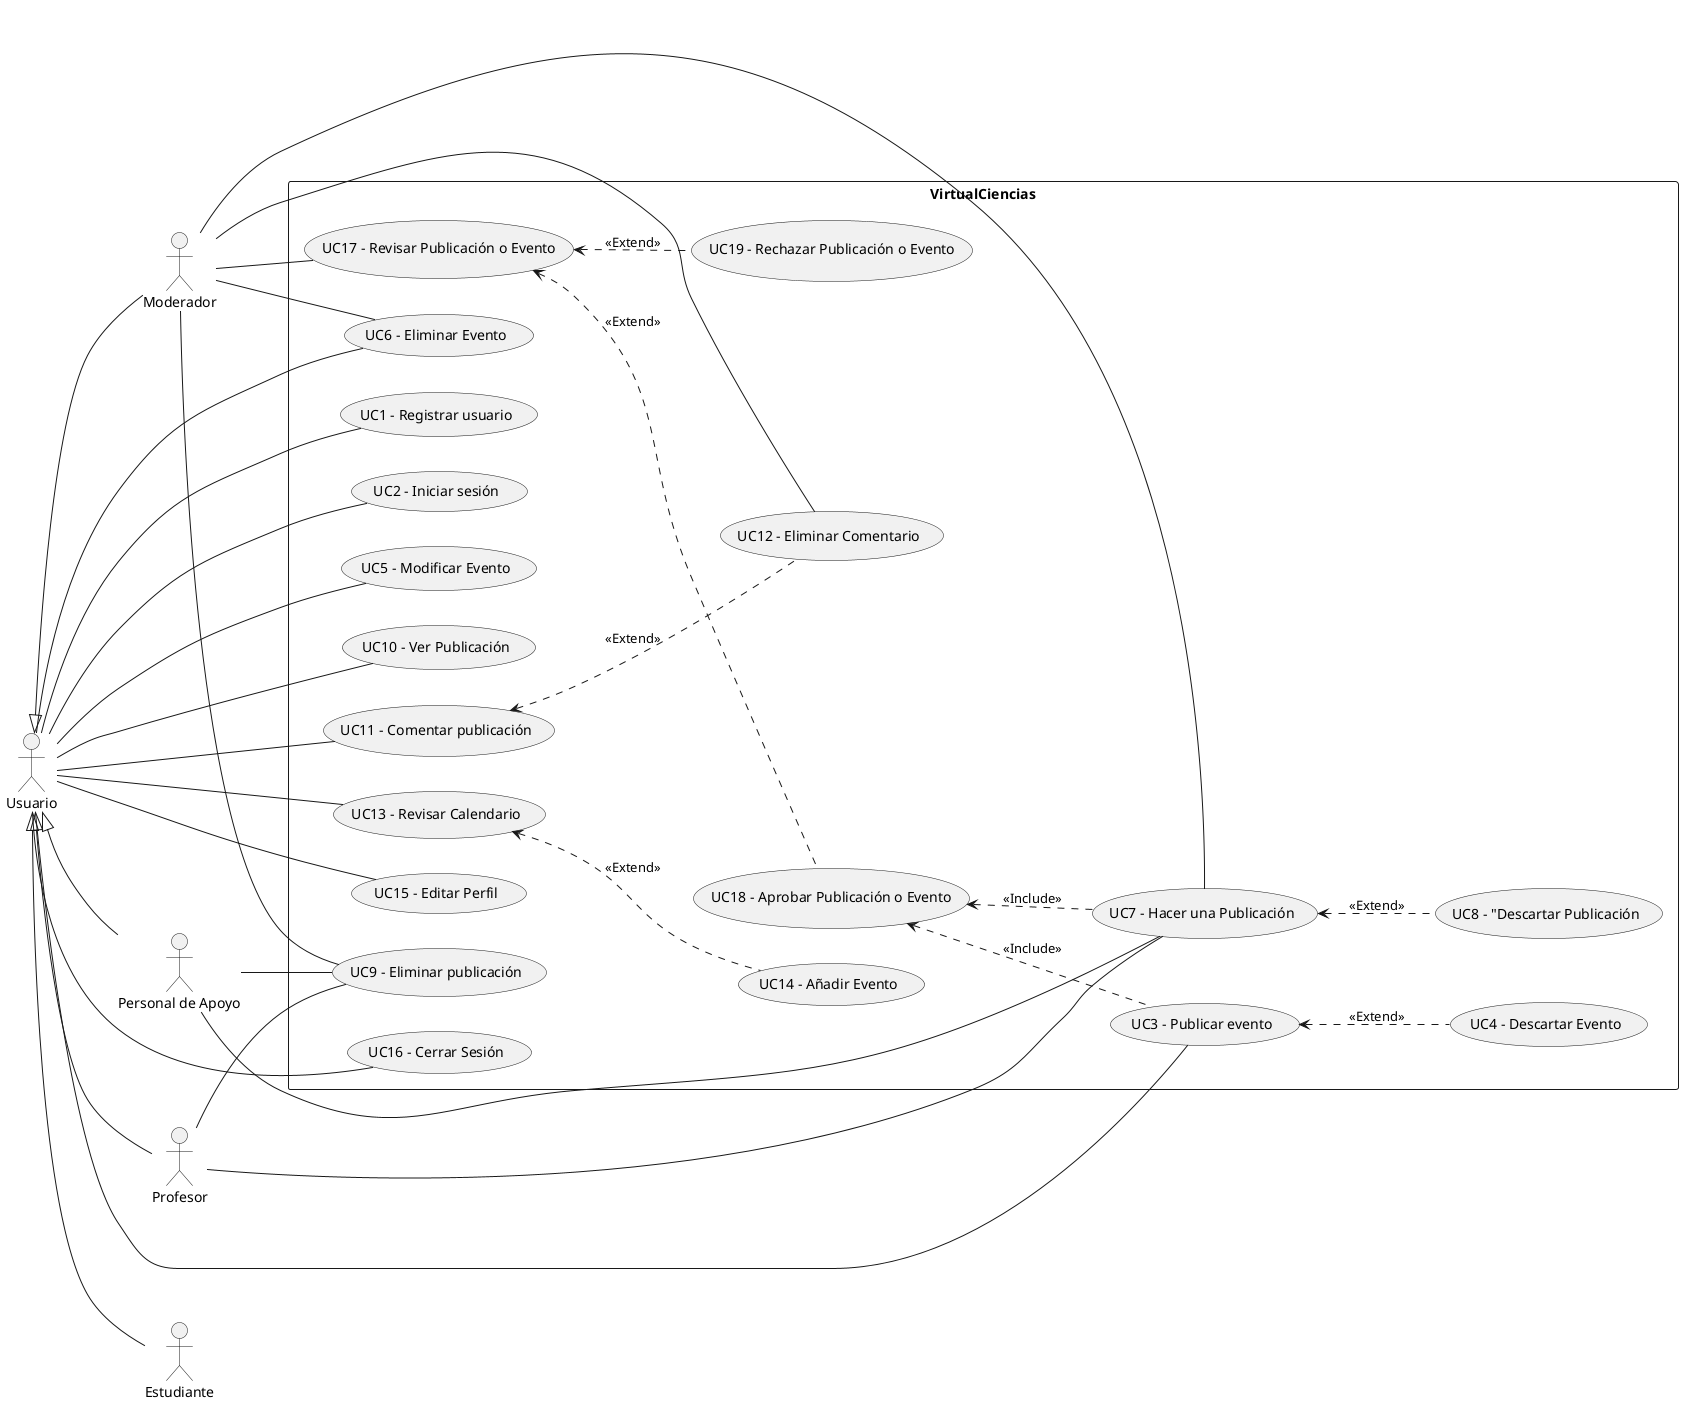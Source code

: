 @startuml Casos de uso

actor Usuario as Actor1
actor Moderador as Actor2
actor Estudiante as Actor3
actor Profesor as Actor4
actor "Personal de Apoyo" as Actor5

left to right direction

rectangle VirtualCiencias{
usecase "UC1 - Registrar usuario" as UC1
usecase "UC2 - Iniciar sesión" as UC2
usecase "UC3 - Publicar evento" as UC3
usecase "UC4 - Descartar Evento" as UC4
usecase "UC5 - Modificar Evento" as UC5
usecase "UC6 - Eliminar Evento" as UC6
usecase "UC7 - Hacer una Publicación" as UC7
usecase "UC8 - "Descartar Publicación" as UC8
usecase "UC9 - Eliminar publicación" as UC9
usecase "UC10 - Ver Publicación" as UC10
usecase "UC11 - Comentar publicación" as UC11
usecase "UC12 - Eliminar Comentario" as UC12
usecase "UC13 - Revisar Calendario" as UC13
usecase "UC14 - Añadir Evento" as UC14
usecase "UC15 - Editar Perfil" as UC15
usecase "UC16 - Cerrar Sesión" as UC16
usecase "UC17 - Revisar Publicación o Evento" as UC17
usecase "UC18 - Aprobar Publicación o Evento" as UC18
usecase "UC19 - Rechazar Publicación o Evento" as UC19

UC3 <.. UC4 : <<Extend>>
UC7 <.. UC8 : <<Extend>>
UC11 <.. UC12 : <<Extend>>
UC13 <.. UC14 : <<Extend>>
UC17 <.. UC18 : <<Extend>>
UC17 <.. UC19 : <<Extend>>
UC18 <.. UC3 : <<Include>>
UC18 <.. UC7 : <<Include>>

Actor1 -- UC1
Actor1 -- UC2
Actor1 -- UC3
Actor1 -- UC5
Actor1 -- UC6
Actor1 -- UC10
Actor1 -- UC11
Actor1 -- UC13
Actor1 -- UC15
Actor1 -- UC16

Actor2 -- UC6
Actor2 -- UC7
Actor2 -- UC9
Actor2 -- UC12
Actor2 -- UC17

Actor4 -- UC7
Actor4 -- UC9

Actor5 -- UC7
Actor5 -- UC9

Actor1 <|-- Actor2
Actor1 <|-- Actor3
Actor1 <|-- Actor4
Actor1 <|-- Actor5
}

@enduml